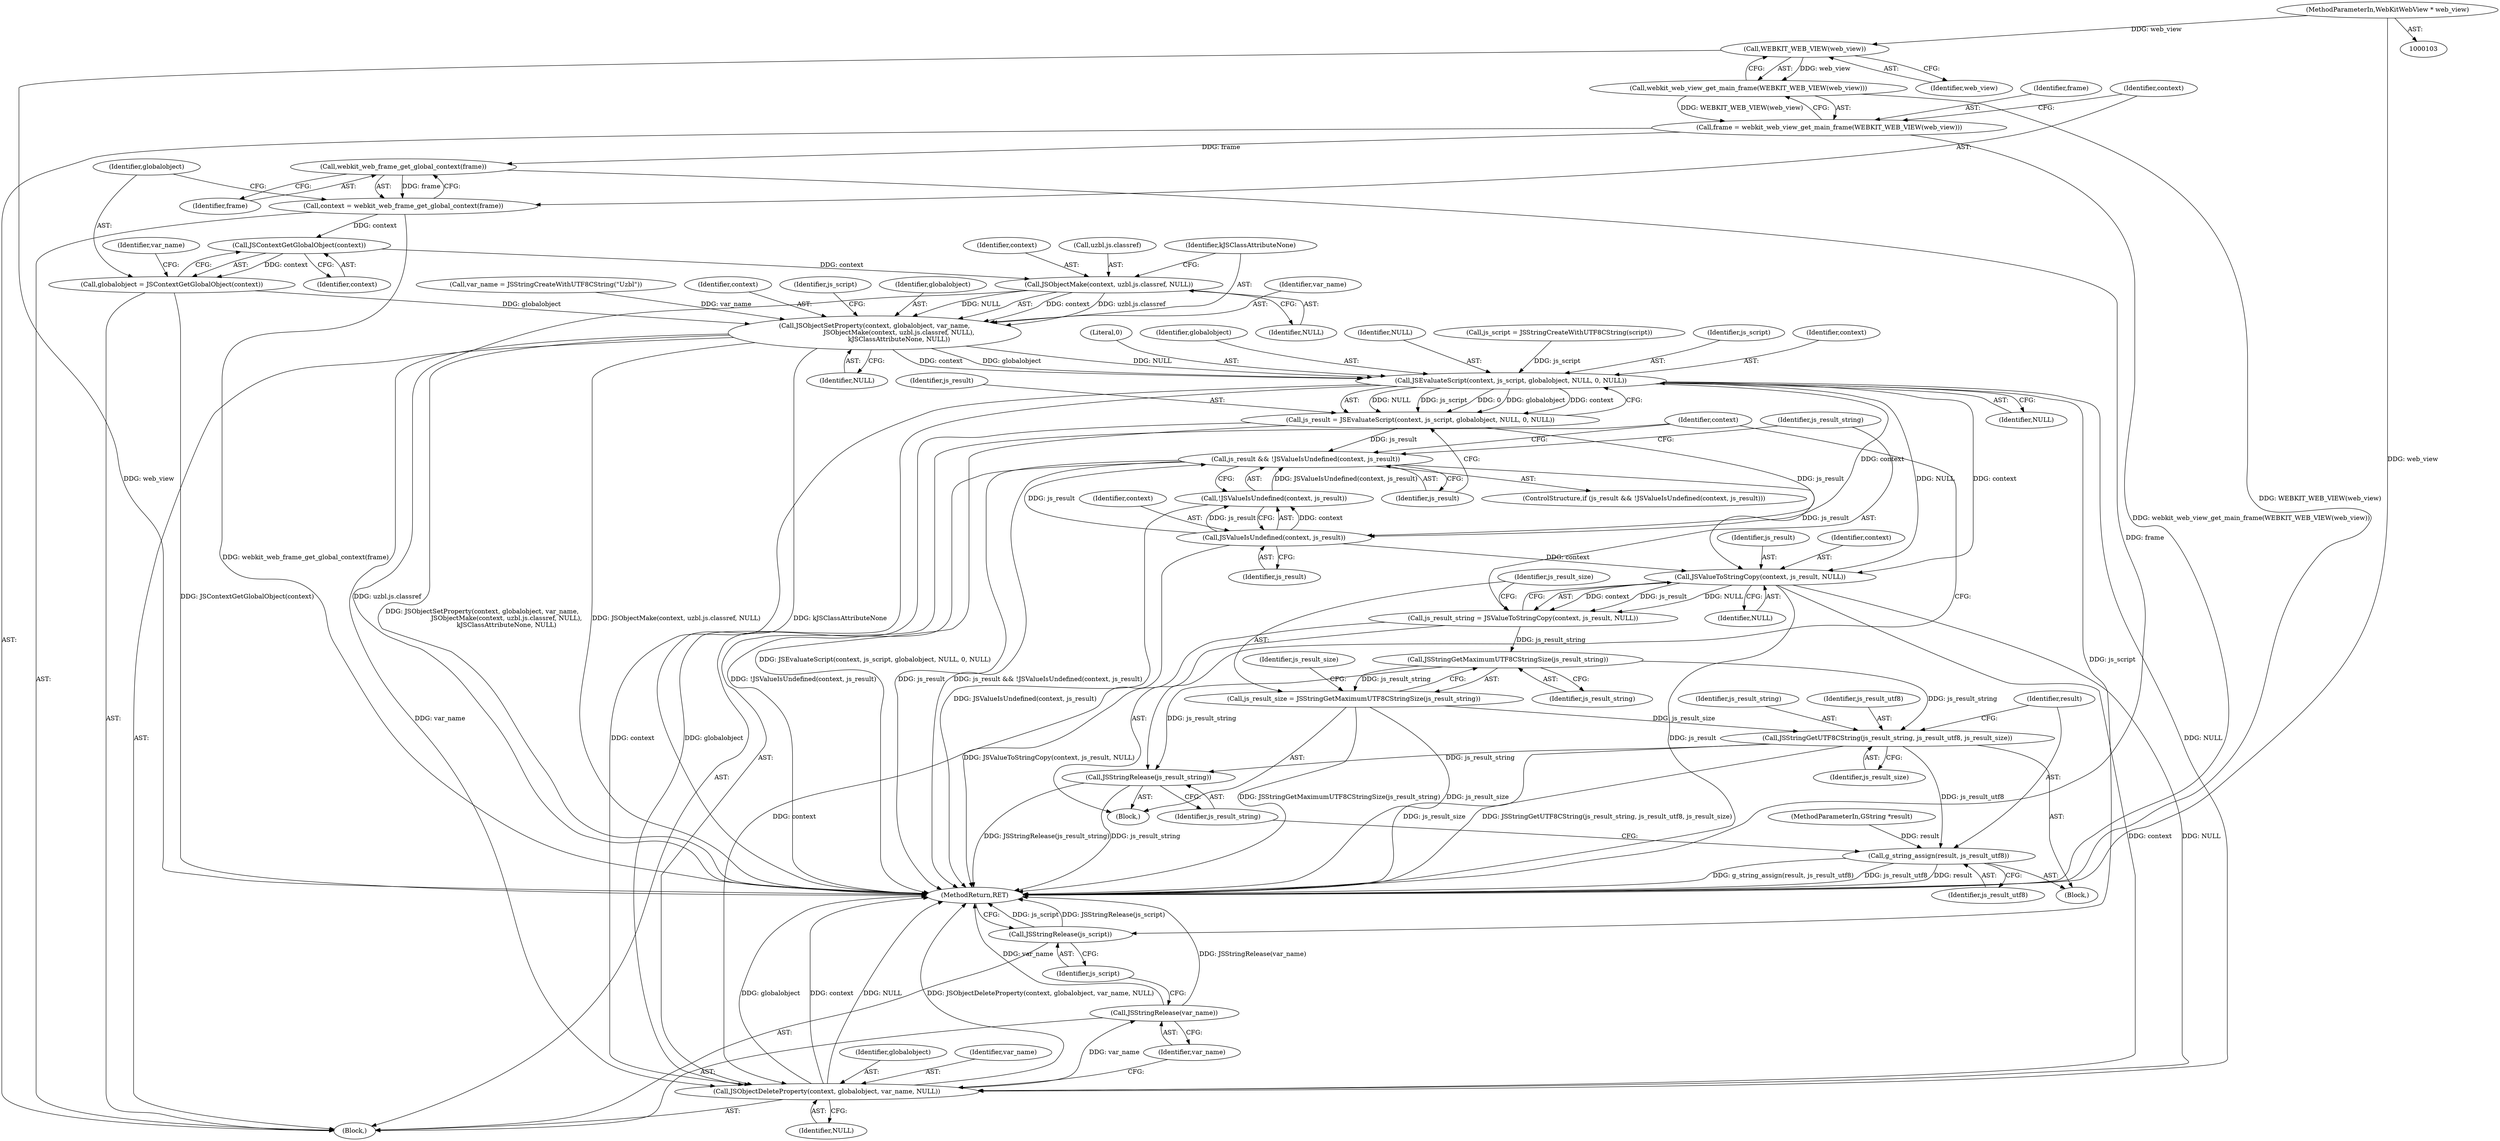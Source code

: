 digraph "1_uzbl_1958b52d41cba96956dc1995660de49525ed1047_0@pointer" {
"1000104" [label="(MethodParameterIn,WebKitWebView * web_view)"];
"1000120" [label="(Call,WEBKIT_WEB_VIEW(web_view))"];
"1000119" [label="(Call,webkit_web_view_get_main_frame(WEBKIT_WEB_VIEW(web_view)))"];
"1000117" [label="(Call,frame = webkit_web_view_get_main_frame(WEBKIT_WEB_VIEW(web_view)))"];
"1000124" [label="(Call,webkit_web_frame_get_global_context(frame))"];
"1000122" [label="(Call,context = webkit_web_frame_get_global_context(frame))"];
"1000128" [label="(Call,JSContextGetGlobalObject(context))"];
"1000126" [label="(Call,globalobject = JSContextGetGlobalObject(context))"];
"1000134" [label="(Call,JSObjectSetProperty(context, globalobject, var_name,\n                        JSObjectMake(context, uzbl.js.classref, NULL),\n                        kJSClassAttributeNone, NULL))"];
"1000154" [label="(Call,JSEvaluateScript(context, js_script, globalobject, NULL, 0, NULL))"];
"1000152" [label="(Call,js_result = JSEvaluateScript(context, js_script, globalobject, NULL, 0, NULL))"];
"1000162" [label="(Call,js_result && !JSValueIsUndefined(context, js_result))"];
"1000171" [label="(Call,JSValueToStringCopy(context, js_result, NULL))"];
"1000169" [label="(Call,js_result_string = JSValueToStringCopy(context, js_result, NULL))"];
"1000177" [label="(Call,JSStringGetMaximumUTF8CStringSize(js_result_string))"];
"1000175" [label="(Call,js_result_size = JSStringGetMaximumUTF8CStringSize(js_result_string))"];
"1000183" [label="(Call,JSStringGetUTF8CString(js_result_string, js_result_utf8, js_result_size))"];
"1000187" [label="(Call,g_string_assign(result, js_result_utf8))"];
"1000190" [label="(Call,JSStringRelease(js_result_string))"];
"1000192" [label="(Call,JSObjectDeleteProperty(context, globalobject, var_name, NULL))"];
"1000197" [label="(Call,JSStringRelease(var_name))"];
"1000165" [label="(Call,JSValueIsUndefined(context, js_result))"];
"1000164" [label="(Call,!JSValueIsUndefined(context, js_result))"];
"1000199" [label="(Call,JSStringRelease(js_script))"];
"1000138" [label="(Call,JSObjectMake(context, uzbl.js.classref, NULL))"];
"1000173" [label="(Identifier,js_result)"];
"1000190" [label="(Call,JSStringRelease(js_result_string))"];
"1000161" [label="(ControlStructure,if (js_result && !JSValueIsUndefined(context, js_result)))"];
"1000124" [label="(Call,webkit_web_frame_get_global_context(frame))"];
"1000177" [label="(Call,JSStringGetMaximumUTF8CStringSize(js_result_string))"];
"1000194" [label="(Identifier,globalobject)"];
"1000192" [label="(Call,JSObjectDeleteProperty(context, globalobject, var_name, NULL))"];
"1000156" [label="(Identifier,js_script)"];
"1000128" [label="(Call,JSContextGetGlobalObject(context))"];
"1000137" [label="(Identifier,var_name)"];
"1000168" [label="(Block,)"];
"1000200" [label="(Identifier,js_script)"];
"1000134" [label="(Call,JSObjectSetProperty(context, globalobject, var_name,\n                        JSObjectMake(context, uzbl.js.classref, NULL),\n                        kJSClassAttributeNone, NULL))"];
"1000118" [label="(Identifier,frame)"];
"1000123" [label="(Identifier,context)"];
"1000186" [label="(Identifier,js_result_size)"];
"1000184" [label="(Identifier,js_result_string)"];
"1000195" [label="(Identifier,var_name)"];
"1000125" [label="(Identifier,frame)"];
"1000152" [label="(Call,js_result = JSEvaluateScript(context, js_script, globalobject, NULL, 0, NULL))"];
"1000155" [label="(Identifier,context)"];
"1000166" [label="(Identifier,context)"];
"1000119" [label="(Call,webkit_web_view_get_main_frame(WEBKIT_WEB_VIEW(web_view)))"];
"1000164" [label="(Call,!JSValueIsUndefined(context, js_result))"];
"1000174" [label="(Identifier,NULL)"];
"1000159" [label="(Literal,0)"];
"1000191" [label="(Identifier,js_result_string)"];
"1000120" [label="(Call,WEBKIT_WEB_VIEW(web_view))"];
"1000198" [label="(Identifier,var_name)"];
"1000140" [label="(Call,uzbl.js.classref)"];
"1000162" [label="(Call,js_result && !JSValueIsUndefined(context, js_result))"];
"1000187" [label="(Call,g_string_assign(result, js_result_utf8))"];
"1000129" [label="(Identifier,context)"];
"1000171" [label="(Call,JSValueToStringCopy(context, js_result, NULL))"];
"1000145" [label="(Identifier,NULL)"];
"1000138" [label="(Call,JSObjectMake(context, uzbl.js.classref, NULL))"];
"1000157" [label="(Identifier,globalobject)"];
"1000127" [label="(Identifier,globalobject)"];
"1000183" [label="(Call,JSStringGetUTF8CString(js_result_string, js_result_utf8, js_result_size))"];
"1000126" [label="(Call,globalobject = JSContextGetGlobalObject(context))"];
"1000130" [label="(Call,var_name = JSStringCreateWithUTF8CString(\"Uzbl\"))"];
"1000178" [label="(Identifier,js_result_string)"];
"1000197" [label="(Call,JSStringRelease(var_name))"];
"1000201" [label="(MethodReturn,RET)"];
"1000117" [label="(Call,frame = webkit_web_view_get_main_frame(WEBKIT_WEB_VIEW(web_view)))"];
"1000189" [label="(Identifier,js_result_utf8)"];
"1000176" [label="(Identifier,js_result_size)"];
"1000107" [label="(Block,)"];
"1000135" [label="(Identifier,context)"];
"1000146" [label="(Identifier,kJSClassAttributeNone)"];
"1000121" [label="(Identifier,web_view)"];
"1000170" [label="(Identifier,js_result_string)"];
"1000106" [label="(MethodParameterIn,GString *result)"];
"1000139" [label="(Identifier,context)"];
"1000158" [label="(Identifier,NULL)"];
"1000175" [label="(Call,js_result_size = JSStringGetMaximumUTF8CStringSize(js_result_string))"];
"1000196" [label="(Identifier,NULL)"];
"1000148" [label="(Call,js_script = JSStringCreateWithUTF8CString(script))"];
"1000180" [label="(Identifier,js_result_size)"];
"1000149" [label="(Identifier,js_script)"];
"1000153" [label="(Identifier,js_result)"];
"1000163" [label="(Identifier,js_result)"];
"1000154" [label="(Call,JSEvaluateScript(context, js_script, globalobject, NULL, 0, NULL))"];
"1000122" [label="(Call,context = webkit_web_frame_get_global_context(frame))"];
"1000188" [label="(Identifier,result)"];
"1000172" [label="(Identifier,context)"];
"1000147" [label="(Identifier,NULL)"];
"1000160" [label="(Identifier,NULL)"];
"1000193" [label="(Identifier,context)"];
"1000131" [label="(Identifier,var_name)"];
"1000181" [label="(Block,)"];
"1000104" [label="(MethodParameterIn,WebKitWebView * web_view)"];
"1000185" [label="(Identifier,js_result_utf8)"];
"1000167" [label="(Identifier,js_result)"];
"1000199" [label="(Call,JSStringRelease(js_script))"];
"1000169" [label="(Call,js_result_string = JSValueToStringCopy(context, js_result, NULL))"];
"1000165" [label="(Call,JSValueIsUndefined(context, js_result))"];
"1000136" [label="(Identifier,globalobject)"];
"1000104" -> "1000103"  [label="AST: "];
"1000104" -> "1000201"  [label="DDG: web_view"];
"1000104" -> "1000120"  [label="DDG: web_view"];
"1000120" -> "1000119"  [label="AST: "];
"1000120" -> "1000121"  [label="CFG: "];
"1000121" -> "1000120"  [label="AST: "];
"1000119" -> "1000120"  [label="CFG: "];
"1000120" -> "1000201"  [label="DDG: web_view"];
"1000120" -> "1000119"  [label="DDG: web_view"];
"1000119" -> "1000117"  [label="AST: "];
"1000117" -> "1000119"  [label="CFG: "];
"1000119" -> "1000201"  [label="DDG: WEBKIT_WEB_VIEW(web_view)"];
"1000119" -> "1000117"  [label="DDG: WEBKIT_WEB_VIEW(web_view)"];
"1000117" -> "1000107"  [label="AST: "];
"1000118" -> "1000117"  [label="AST: "];
"1000123" -> "1000117"  [label="CFG: "];
"1000117" -> "1000201"  [label="DDG: webkit_web_view_get_main_frame(WEBKIT_WEB_VIEW(web_view))"];
"1000117" -> "1000124"  [label="DDG: frame"];
"1000124" -> "1000122"  [label="AST: "];
"1000124" -> "1000125"  [label="CFG: "];
"1000125" -> "1000124"  [label="AST: "];
"1000122" -> "1000124"  [label="CFG: "];
"1000124" -> "1000201"  [label="DDG: frame"];
"1000124" -> "1000122"  [label="DDG: frame"];
"1000122" -> "1000107"  [label="AST: "];
"1000123" -> "1000122"  [label="AST: "];
"1000127" -> "1000122"  [label="CFG: "];
"1000122" -> "1000201"  [label="DDG: webkit_web_frame_get_global_context(frame)"];
"1000122" -> "1000128"  [label="DDG: context"];
"1000128" -> "1000126"  [label="AST: "];
"1000128" -> "1000129"  [label="CFG: "];
"1000129" -> "1000128"  [label="AST: "];
"1000126" -> "1000128"  [label="CFG: "];
"1000128" -> "1000126"  [label="DDG: context"];
"1000128" -> "1000138"  [label="DDG: context"];
"1000126" -> "1000107"  [label="AST: "];
"1000127" -> "1000126"  [label="AST: "];
"1000131" -> "1000126"  [label="CFG: "];
"1000126" -> "1000201"  [label="DDG: JSContextGetGlobalObject(context)"];
"1000126" -> "1000134"  [label="DDG: globalobject"];
"1000134" -> "1000107"  [label="AST: "];
"1000134" -> "1000147"  [label="CFG: "];
"1000135" -> "1000134"  [label="AST: "];
"1000136" -> "1000134"  [label="AST: "];
"1000137" -> "1000134"  [label="AST: "];
"1000138" -> "1000134"  [label="AST: "];
"1000146" -> "1000134"  [label="AST: "];
"1000147" -> "1000134"  [label="AST: "];
"1000149" -> "1000134"  [label="CFG: "];
"1000134" -> "1000201"  [label="DDG: JSObjectSetProperty(context, globalobject, var_name,\n                        JSObjectMake(context, uzbl.js.classref, NULL),\n                        kJSClassAttributeNone, NULL)"];
"1000134" -> "1000201"  [label="DDG: JSObjectMake(context, uzbl.js.classref, NULL)"];
"1000134" -> "1000201"  [label="DDG: kJSClassAttributeNone"];
"1000138" -> "1000134"  [label="DDG: context"];
"1000138" -> "1000134"  [label="DDG: uzbl.js.classref"];
"1000138" -> "1000134"  [label="DDG: NULL"];
"1000130" -> "1000134"  [label="DDG: var_name"];
"1000134" -> "1000154"  [label="DDG: context"];
"1000134" -> "1000154"  [label="DDG: globalobject"];
"1000134" -> "1000154"  [label="DDG: NULL"];
"1000134" -> "1000192"  [label="DDG: var_name"];
"1000154" -> "1000152"  [label="AST: "];
"1000154" -> "1000160"  [label="CFG: "];
"1000155" -> "1000154"  [label="AST: "];
"1000156" -> "1000154"  [label="AST: "];
"1000157" -> "1000154"  [label="AST: "];
"1000158" -> "1000154"  [label="AST: "];
"1000159" -> "1000154"  [label="AST: "];
"1000160" -> "1000154"  [label="AST: "];
"1000152" -> "1000154"  [label="CFG: "];
"1000154" -> "1000152"  [label="DDG: NULL"];
"1000154" -> "1000152"  [label="DDG: js_script"];
"1000154" -> "1000152"  [label="DDG: 0"];
"1000154" -> "1000152"  [label="DDG: globalobject"];
"1000154" -> "1000152"  [label="DDG: context"];
"1000148" -> "1000154"  [label="DDG: js_script"];
"1000154" -> "1000165"  [label="DDG: context"];
"1000154" -> "1000171"  [label="DDG: context"];
"1000154" -> "1000171"  [label="DDG: NULL"];
"1000154" -> "1000192"  [label="DDG: context"];
"1000154" -> "1000192"  [label="DDG: globalobject"];
"1000154" -> "1000192"  [label="DDG: NULL"];
"1000154" -> "1000199"  [label="DDG: js_script"];
"1000152" -> "1000107"  [label="AST: "];
"1000153" -> "1000152"  [label="AST: "];
"1000163" -> "1000152"  [label="CFG: "];
"1000152" -> "1000201"  [label="DDG: JSEvaluateScript(context, js_script, globalobject, NULL, 0, NULL)"];
"1000152" -> "1000162"  [label="DDG: js_result"];
"1000152" -> "1000165"  [label="DDG: js_result"];
"1000162" -> "1000161"  [label="AST: "];
"1000162" -> "1000163"  [label="CFG: "];
"1000162" -> "1000164"  [label="CFG: "];
"1000163" -> "1000162"  [label="AST: "];
"1000164" -> "1000162"  [label="AST: "];
"1000170" -> "1000162"  [label="CFG: "];
"1000193" -> "1000162"  [label="CFG: "];
"1000162" -> "1000201"  [label="DDG: !JSValueIsUndefined(context, js_result)"];
"1000162" -> "1000201"  [label="DDG: js_result"];
"1000162" -> "1000201"  [label="DDG: js_result && !JSValueIsUndefined(context, js_result)"];
"1000165" -> "1000162"  [label="DDG: js_result"];
"1000164" -> "1000162"  [label="DDG: JSValueIsUndefined(context, js_result)"];
"1000162" -> "1000171"  [label="DDG: js_result"];
"1000171" -> "1000169"  [label="AST: "];
"1000171" -> "1000174"  [label="CFG: "];
"1000172" -> "1000171"  [label="AST: "];
"1000173" -> "1000171"  [label="AST: "];
"1000174" -> "1000171"  [label="AST: "];
"1000169" -> "1000171"  [label="CFG: "];
"1000171" -> "1000201"  [label="DDG: js_result"];
"1000171" -> "1000169"  [label="DDG: context"];
"1000171" -> "1000169"  [label="DDG: js_result"];
"1000171" -> "1000169"  [label="DDG: NULL"];
"1000165" -> "1000171"  [label="DDG: context"];
"1000171" -> "1000192"  [label="DDG: context"];
"1000171" -> "1000192"  [label="DDG: NULL"];
"1000169" -> "1000168"  [label="AST: "];
"1000170" -> "1000169"  [label="AST: "];
"1000176" -> "1000169"  [label="CFG: "];
"1000169" -> "1000201"  [label="DDG: JSValueToStringCopy(context, js_result, NULL)"];
"1000169" -> "1000177"  [label="DDG: js_result_string"];
"1000177" -> "1000175"  [label="AST: "];
"1000177" -> "1000178"  [label="CFG: "];
"1000178" -> "1000177"  [label="AST: "];
"1000175" -> "1000177"  [label="CFG: "];
"1000177" -> "1000175"  [label="DDG: js_result_string"];
"1000177" -> "1000183"  [label="DDG: js_result_string"];
"1000177" -> "1000190"  [label="DDG: js_result_string"];
"1000175" -> "1000168"  [label="AST: "];
"1000176" -> "1000175"  [label="AST: "];
"1000180" -> "1000175"  [label="CFG: "];
"1000175" -> "1000201"  [label="DDG: js_result_size"];
"1000175" -> "1000201"  [label="DDG: JSStringGetMaximumUTF8CStringSize(js_result_string)"];
"1000175" -> "1000183"  [label="DDG: js_result_size"];
"1000183" -> "1000181"  [label="AST: "];
"1000183" -> "1000186"  [label="CFG: "];
"1000184" -> "1000183"  [label="AST: "];
"1000185" -> "1000183"  [label="AST: "];
"1000186" -> "1000183"  [label="AST: "];
"1000188" -> "1000183"  [label="CFG: "];
"1000183" -> "1000201"  [label="DDG: js_result_size"];
"1000183" -> "1000201"  [label="DDG: JSStringGetUTF8CString(js_result_string, js_result_utf8, js_result_size)"];
"1000183" -> "1000187"  [label="DDG: js_result_utf8"];
"1000183" -> "1000190"  [label="DDG: js_result_string"];
"1000187" -> "1000181"  [label="AST: "];
"1000187" -> "1000189"  [label="CFG: "];
"1000188" -> "1000187"  [label="AST: "];
"1000189" -> "1000187"  [label="AST: "];
"1000191" -> "1000187"  [label="CFG: "];
"1000187" -> "1000201"  [label="DDG: g_string_assign(result, js_result_utf8)"];
"1000187" -> "1000201"  [label="DDG: js_result_utf8"];
"1000187" -> "1000201"  [label="DDG: result"];
"1000106" -> "1000187"  [label="DDG: result"];
"1000190" -> "1000168"  [label="AST: "];
"1000190" -> "1000191"  [label="CFG: "];
"1000191" -> "1000190"  [label="AST: "];
"1000193" -> "1000190"  [label="CFG: "];
"1000190" -> "1000201"  [label="DDG: JSStringRelease(js_result_string)"];
"1000190" -> "1000201"  [label="DDG: js_result_string"];
"1000192" -> "1000107"  [label="AST: "];
"1000192" -> "1000196"  [label="CFG: "];
"1000193" -> "1000192"  [label="AST: "];
"1000194" -> "1000192"  [label="AST: "];
"1000195" -> "1000192"  [label="AST: "];
"1000196" -> "1000192"  [label="AST: "];
"1000198" -> "1000192"  [label="CFG: "];
"1000192" -> "1000201"  [label="DDG: globalobject"];
"1000192" -> "1000201"  [label="DDG: context"];
"1000192" -> "1000201"  [label="DDG: NULL"];
"1000192" -> "1000201"  [label="DDG: JSObjectDeleteProperty(context, globalobject, var_name, NULL)"];
"1000165" -> "1000192"  [label="DDG: context"];
"1000192" -> "1000197"  [label="DDG: var_name"];
"1000197" -> "1000107"  [label="AST: "];
"1000197" -> "1000198"  [label="CFG: "];
"1000198" -> "1000197"  [label="AST: "];
"1000200" -> "1000197"  [label="CFG: "];
"1000197" -> "1000201"  [label="DDG: JSStringRelease(var_name)"];
"1000197" -> "1000201"  [label="DDG: var_name"];
"1000165" -> "1000164"  [label="AST: "];
"1000165" -> "1000167"  [label="CFG: "];
"1000166" -> "1000165"  [label="AST: "];
"1000167" -> "1000165"  [label="AST: "];
"1000164" -> "1000165"  [label="CFG: "];
"1000165" -> "1000164"  [label="DDG: context"];
"1000165" -> "1000164"  [label="DDG: js_result"];
"1000164" -> "1000201"  [label="DDG: JSValueIsUndefined(context, js_result)"];
"1000199" -> "1000107"  [label="AST: "];
"1000199" -> "1000200"  [label="CFG: "];
"1000200" -> "1000199"  [label="AST: "];
"1000201" -> "1000199"  [label="CFG: "];
"1000199" -> "1000201"  [label="DDG: js_script"];
"1000199" -> "1000201"  [label="DDG: JSStringRelease(js_script)"];
"1000138" -> "1000145"  [label="CFG: "];
"1000139" -> "1000138"  [label="AST: "];
"1000140" -> "1000138"  [label="AST: "];
"1000145" -> "1000138"  [label="AST: "];
"1000146" -> "1000138"  [label="CFG: "];
"1000138" -> "1000201"  [label="DDG: uzbl.js.classref"];
}
